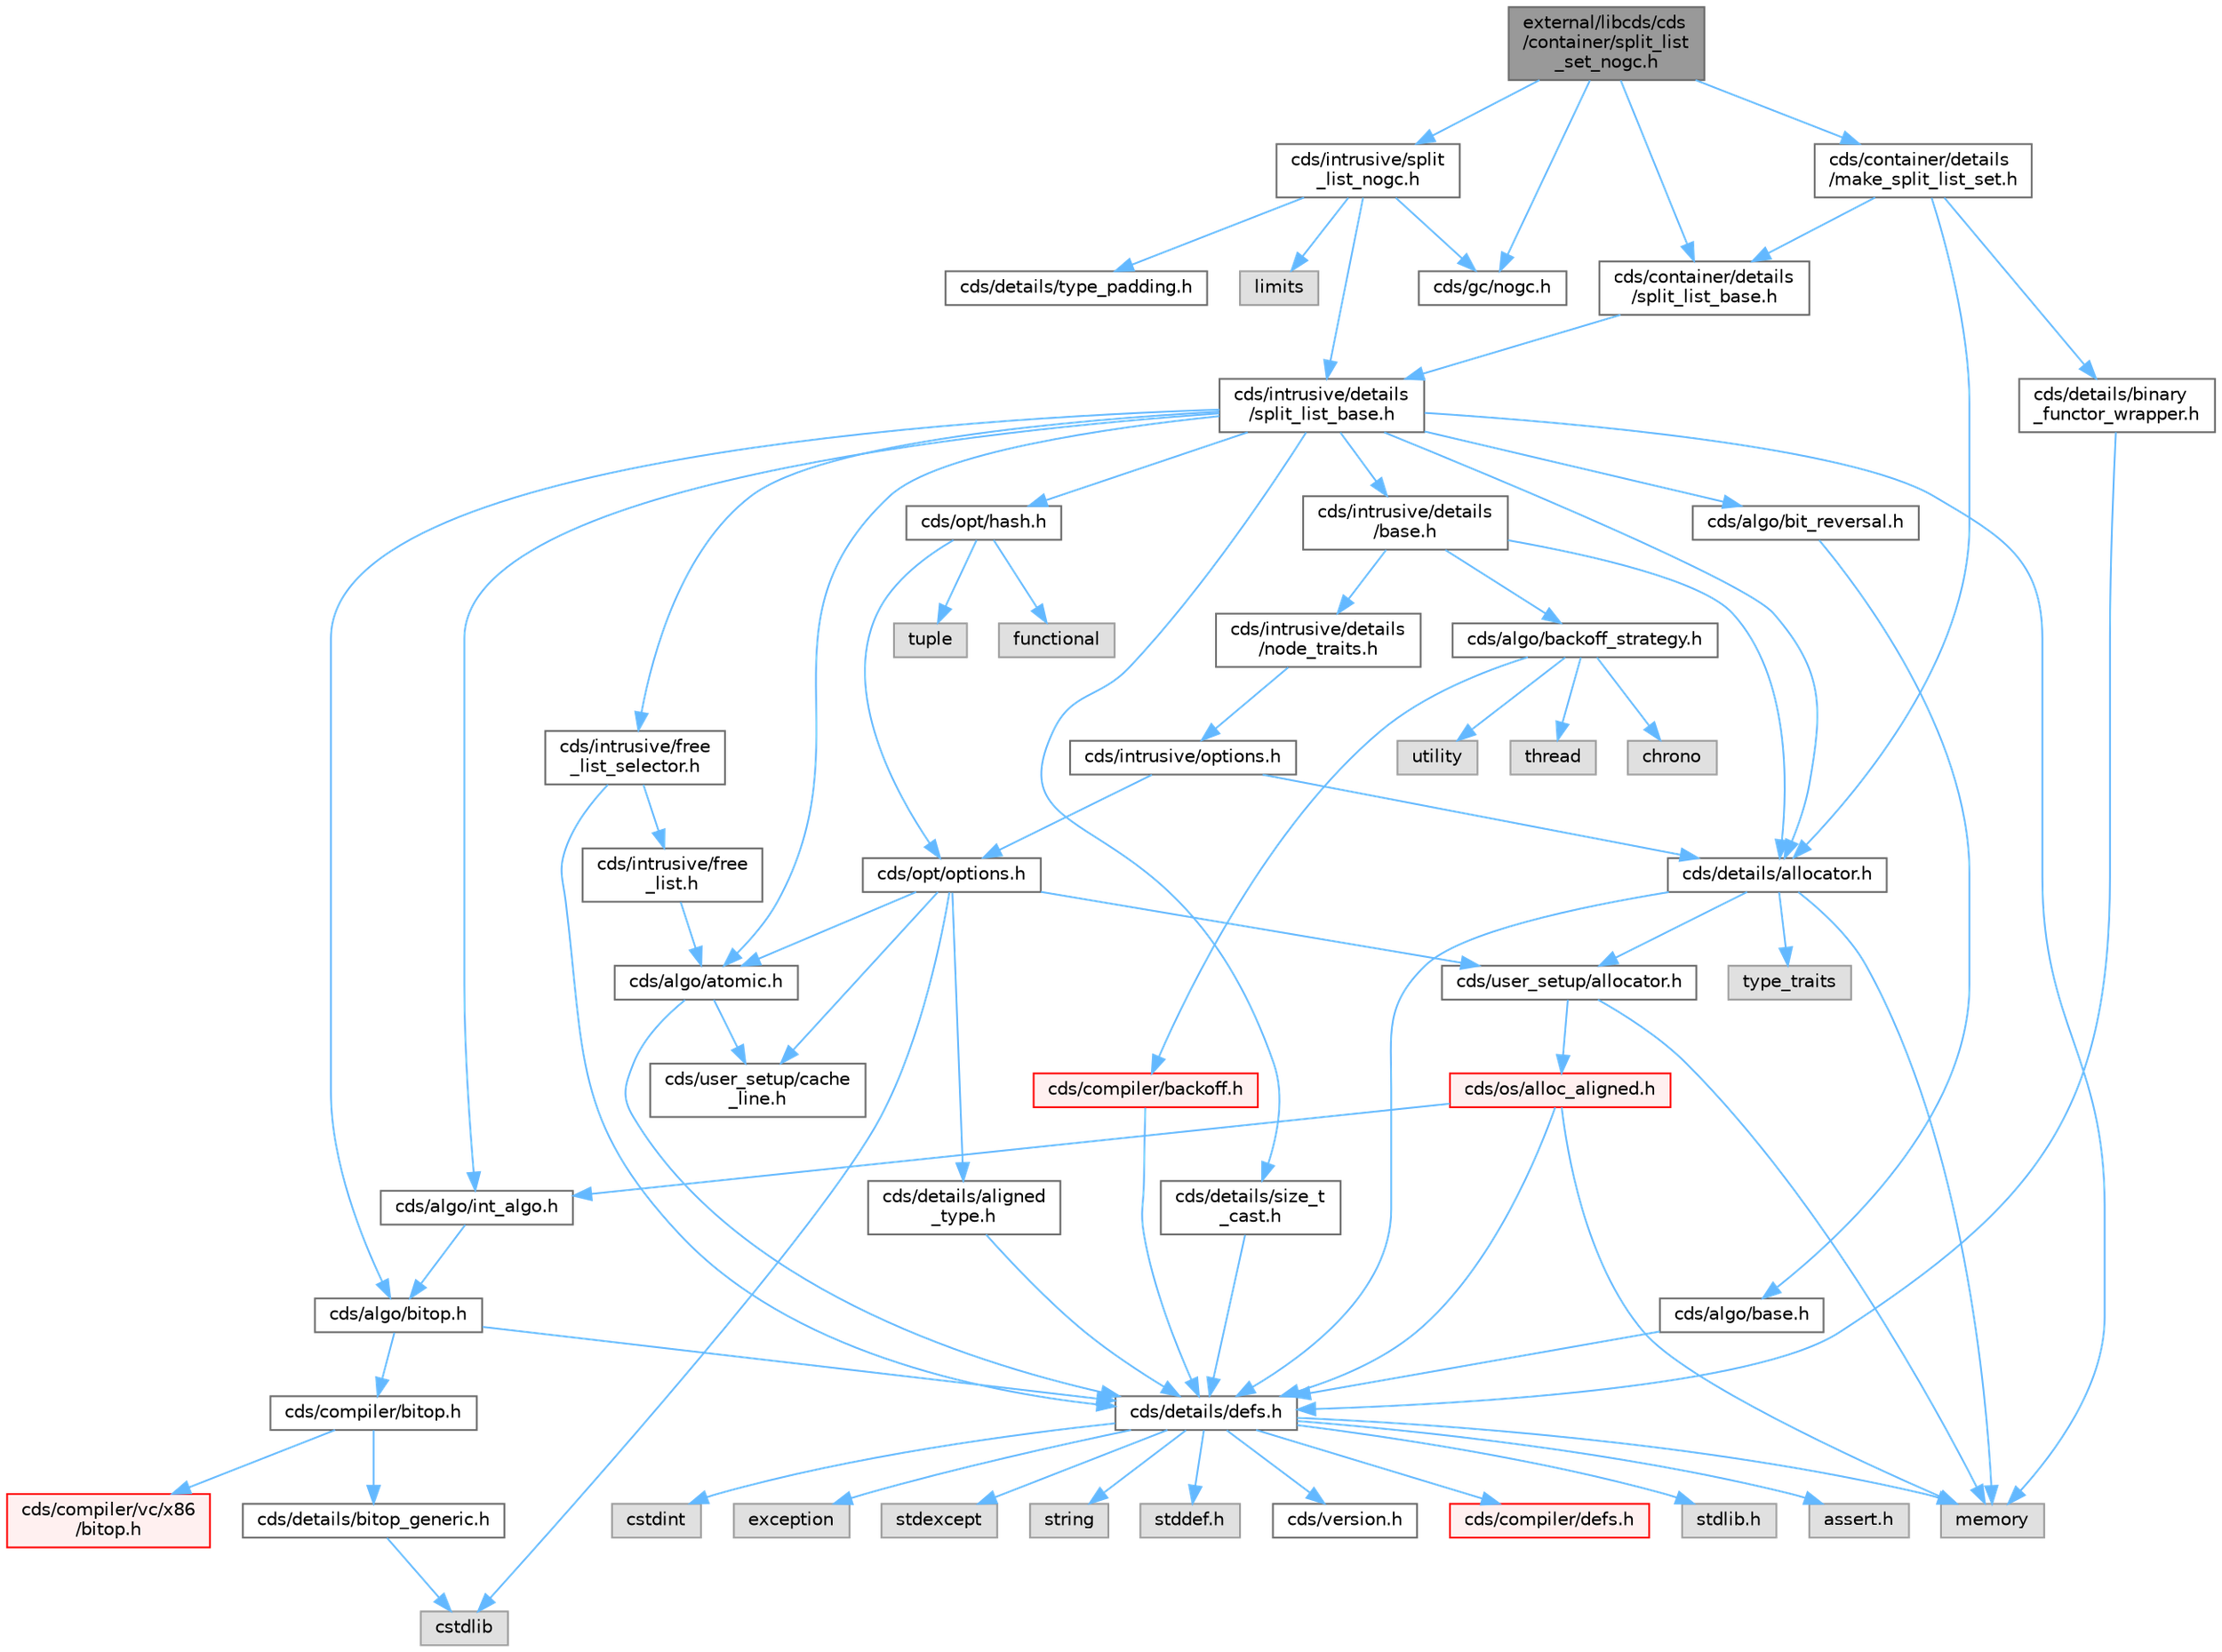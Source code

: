 digraph "external/libcds/cds/container/split_list_set_nogc.h"
{
 // LATEX_PDF_SIZE
  bgcolor="transparent";
  edge [fontname=Helvetica,fontsize=10,labelfontname=Helvetica,labelfontsize=10];
  node [fontname=Helvetica,fontsize=10,shape=box,height=0.2,width=0.4];
  Node1 [id="Node000001",label="external/libcds/cds\l/container/split_list\l_set_nogc.h",height=0.2,width=0.4,color="gray40", fillcolor="grey60", style="filled", fontcolor="black",tooltip=" "];
  Node1 -> Node2 [id="edge77_Node000001_Node000002",color="steelblue1",style="solid",tooltip=" "];
  Node2 [id="Node000002",label="cds/intrusive/split\l_list_nogc.h",height=0.2,width=0.4,color="grey40", fillcolor="white", style="filled",URL="$split__list__nogc_8h.html",tooltip=" "];
  Node2 -> Node3 [id="edge78_Node000002_Node000003",color="steelblue1",style="solid",tooltip=" "];
  Node3 [id="Node000003",label="limits",height=0.2,width=0.4,color="grey60", fillcolor="#E0E0E0", style="filled",tooltip=" "];
  Node2 -> Node4 [id="edge79_Node000002_Node000004",color="steelblue1",style="solid",tooltip=" "];
  Node4 [id="Node000004",label="cds/intrusive/details\l/split_list_base.h",height=0.2,width=0.4,color="grey40", fillcolor="white", style="filled",URL="$intrusive_2details_2split__list__base_8h.html",tooltip=" "];
  Node4 -> Node5 [id="edge80_Node000004_Node000005",color="steelblue1",style="solid",tooltip=" "];
  Node5 [id="Node000005",label="cds/intrusive/details\l/base.h",height=0.2,width=0.4,color="grey40", fillcolor="white", style="filled",URL="$external_2libcds_2cds_2intrusive_2details_2base_8h.html",tooltip=" "];
  Node5 -> Node6 [id="edge81_Node000005_Node000006",color="steelblue1",style="solid",tooltip=" "];
  Node6 [id="Node000006",label="cds/intrusive/details\l/node_traits.h",height=0.2,width=0.4,color="grey40", fillcolor="white", style="filled",URL="$node__traits_8h.html",tooltip=" "];
  Node6 -> Node7 [id="edge82_Node000006_Node000007",color="steelblue1",style="solid",tooltip=" "];
  Node7 [id="Node000007",label="cds/intrusive/options.h",height=0.2,width=0.4,color="grey40", fillcolor="white", style="filled",URL="$intrusive_2options_8h.html",tooltip=" "];
  Node7 -> Node8 [id="edge83_Node000007_Node000008",color="steelblue1",style="solid",tooltip=" "];
  Node8 [id="Node000008",label="cds/opt/options.h",height=0.2,width=0.4,color="grey40", fillcolor="white", style="filled",URL="$opt_2options_8h.html",tooltip=" "];
  Node8 -> Node9 [id="edge84_Node000008_Node000009",color="steelblue1",style="solid",tooltip=" "];
  Node9 [id="Node000009",label="cstdlib",height=0.2,width=0.4,color="grey60", fillcolor="#E0E0E0", style="filled",tooltip=" "];
  Node8 -> Node10 [id="edge85_Node000008_Node000010",color="steelblue1",style="solid",tooltip=" "];
  Node10 [id="Node000010",label="cds/details/aligned\l_type.h",height=0.2,width=0.4,color="grey40", fillcolor="white", style="filled",URL="$aligned__type_8h.html",tooltip=" "];
  Node10 -> Node11 [id="edge86_Node000010_Node000011",color="steelblue1",style="solid",tooltip=" "];
  Node11 [id="Node000011",label="cds/details/defs.h",height=0.2,width=0.4,color="grey40", fillcolor="white", style="filled",URL="$details_2defs_8h.html",tooltip=" "];
  Node11 -> Node12 [id="edge87_Node000011_Node000012",color="steelblue1",style="solid",tooltip=" "];
  Node12 [id="Node000012",label="stddef.h",height=0.2,width=0.4,color="grey60", fillcolor="#E0E0E0", style="filled",tooltip=" "];
  Node11 -> Node13 [id="edge88_Node000011_Node000013",color="steelblue1",style="solid",tooltip=" "];
  Node13 [id="Node000013",label="stdlib.h",height=0.2,width=0.4,color="grey60", fillcolor="#E0E0E0", style="filled",tooltip=" "];
  Node11 -> Node14 [id="edge89_Node000011_Node000014",color="steelblue1",style="solid",tooltip=" "];
  Node14 [id="Node000014",label="assert.h",height=0.2,width=0.4,color="grey60", fillcolor="#E0E0E0", style="filled",tooltip=" "];
  Node11 -> Node15 [id="edge90_Node000011_Node000015",color="steelblue1",style="solid",tooltip=" "];
  Node15 [id="Node000015",label="cstdint",height=0.2,width=0.4,color="grey60", fillcolor="#E0E0E0", style="filled",tooltip=" "];
  Node11 -> Node16 [id="edge91_Node000011_Node000016",color="steelblue1",style="solid",tooltip=" "];
  Node16 [id="Node000016",label="exception",height=0.2,width=0.4,color="grey60", fillcolor="#E0E0E0", style="filled",tooltip=" "];
  Node11 -> Node17 [id="edge92_Node000011_Node000017",color="steelblue1",style="solid",tooltip=" "];
  Node17 [id="Node000017",label="stdexcept",height=0.2,width=0.4,color="grey60", fillcolor="#E0E0E0", style="filled",tooltip=" "];
  Node11 -> Node18 [id="edge93_Node000011_Node000018",color="steelblue1",style="solid",tooltip=" "];
  Node18 [id="Node000018",label="string",height=0.2,width=0.4,color="grey60", fillcolor="#E0E0E0", style="filled",tooltip=" "];
  Node11 -> Node19 [id="edge94_Node000011_Node000019",color="steelblue1",style="solid",tooltip=" "];
  Node19 [id="Node000019",label="memory",height=0.2,width=0.4,color="grey60", fillcolor="#E0E0E0", style="filled",tooltip=" "];
  Node11 -> Node20 [id="edge95_Node000011_Node000020",color="steelblue1",style="solid",tooltip=" "];
  Node20 [id="Node000020",label="cds/version.h",height=0.2,width=0.4,color="grey40", fillcolor="white", style="filled",URL="$external_2libcds_2cds_2version_8h.html",tooltip=" "];
  Node11 -> Node21 [id="edge96_Node000011_Node000021",color="steelblue1",style="solid",tooltip=" "];
  Node21 [id="Node000021",label="cds/compiler/defs.h",height=0.2,width=0.4,color="red", fillcolor="#FFF0F0", style="filled",URL="$compiler_2defs_8h.html",tooltip=" "];
  Node8 -> Node24 [id="edge97_Node000008_Node000024",color="steelblue1",style="solid",tooltip=" "];
  Node24 [id="Node000024",label="cds/user_setup/allocator.h",height=0.2,width=0.4,color="grey40", fillcolor="white", style="filled",URL="$external_2libcds_2cds_2user__setup_2allocator_8h.html",tooltip="Default implementation of allocator classes."];
  Node24 -> Node19 [id="edge98_Node000024_Node000019",color="steelblue1",style="solid",tooltip=" "];
  Node24 -> Node25 [id="edge99_Node000024_Node000025",color="steelblue1",style="solid",tooltip=" "];
  Node25 [id="Node000025",label="cds/os/alloc_aligned.h",height=0.2,width=0.4,color="red", fillcolor="#FFF0F0", style="filled",URL="$alloc__aligned_8h.html",tooltip=" "];
  Node25 -> Node11 [id="edge100_Node000025_Node000011",color="steelblue1",style="solid",tooltip=" "];
  Node25 -> Node19 [id="edge101_Node000025_Node000019",color="steelblue1",style="solid",tooltip=" "];
  Node25 -> Node29 [id="edge102_Node000025_Node000029",color="steelblue1",style="solid",tooltip=" "];
  Node29 [id="Node000029",label="cds/algo/int_algo.h",height=0.2,width=0.4,color="grey40", fillcolor="white", style="filled",URL="$int__algo_8h.html",tooltip=" "];
  Node29 -> Node30 [id="edge103_Node000029_Node000030",color="steelblue1",style="solid",tooltip=" "];
  Node30 [id="Node000030",label="cds/algo/bitop.h",height=0.2,width=0.4,color="grey40", fillcolor="white", style="filled",URL="$algo_2bitop_8h.html",tooltip=" "];
  Node30 -> Node11 [id="edge104_Node000030_Node000011",color="steelblue1",style="solid",tooltip=" "];
  Node30 -> Node31 [id="edge105_Node000030_Node000031",color="steelblue1",style="solid",tooltip=" "];
  Node31 [id="Node000031",label="cds/compiler/bitop.h",height=0.2,width=0.4,color="grey40", fillcolor="white", style="filled",URL="$compiler_2bitop_8h.html",tooltip=" "];
  Node31 -> Node32 [id="edge106_Node000031_Node000032",color="steelblue1",style="solid",tooltip=" "];
  Node32 [id="Node000032",label="cds/compiler/vc/x86\l/bitop.h",height=0.2,width=0.4,color="red", fillcolor="#FFF0F0", style="filled",URL="$compiler_2vc_2x86_2bitop_8h.html",tooltip=" "];
  Node31 -> Node35 [id="edge107_Node000031_Node000035",color="steelblue1",style="solid",tooltip=" "];
  Node35 [id="Node000035",label="cds/details/bitop_generic.h",height=0.2,width=0.4,color="grey40", fillcolor="white", style="filled",URL="$bitop__generic_8h.html",tooltip=" "];
  Node35 -> Node9 [id="edge108_Node000035_Node000009",color="steelblue1",style="solid",tooltip=" "];
  Node8 -> Node39 [id="edge109_Node000008_Node000039",color="steelblue1",style="solid",tooltip=" "];
  Node39 [id="Node000039",label="cds/user_setup/cache\l_line.h",height=0.2,width=0.4,color="grey40", fillcolor="white", style="filled",URL="$cache__line_8h.html",tooltip="Cache-line size definition"];
  Node8 -> Node40 [id="edge110_Node000008_Node000040",color="steelblue1",style="solid",tooltip=" "];
  Node40 [id="Node000040",label="cds/algo/atomic.h",height=0.2,width=0.4,color="grey40", fillcolor="white", style="filled",URL="$external_2libcds_2cds_2algo_2atomic_8h.html",tooltip=" "];
  Node40 -> Node11 [id="edge111_Node000040_Node000011",color="steelblue1",style="solid",tooltip=" "];
  Node40 -> Node39 [id="edge112_Node000040_Node000039",color="steelblue1",style="solid",tooltip=" "];
  Node7 -> Node41 [id="edge113_Node000007_Node000041",color="steelblue1",style="solid",tooltip=" "];
  Node41 [id="Node000041",label="cds/details/allocator.h",height=0.2,width=0.4,color="grey40", fillcolor="white", style="filled",URL="$external_2libcds_2cds_2details_2allocator_8h.html",tooltip=" "];
  Node41 -> Node42 [id="edge114_Node000041_Node000042",color="steelblue1",style="solid",tooltip=" "];
  Node42 [id="Node000042",label="type_traits",height=0.2,width=0.4,color="grey60", fillcolor="#E0E0E0", style="filled",tooltip=" "];
  Node41 -> Node19 [id="edge115_Node000041_Node000019",color="steelblue1",style="solid",tooltip=" "];
  Node41 -> Node11 [id="edge116_Node000041_Node000011",color="steelblue1",style="solid",tooltip=" "];
  Node41 -> Node24 [id="edge117_Node000041_Node000024",color="steelblue1",style="solid",tooltip=" "];
  Node5 -> Node41 [id="edge118_Node000005_Node000041",color="steelblue1",style="solid",tooltip=" "];
  Node5 -> Node43 [id="edge119_Node000005_Node000043",color="steelblue1",style="solid",tooltip=" "];
  Node43 [id="Node000043",label="cds/algo/backoff_strategy.h",height=0.2,width=0.4,color="grey40", fillcolor="white", style="filled",URL="$backoff__strategy_8h.html",tooltip=" "];
  Node43 -> Node38 [id="edge120_Node000043_Node000038",color="steelblue1",style="solid",tooltip=" "];
  Node38 [id="Node000038",label="utility",height=0.2,width=0.4,color="grey60", fillcolor="#E0E0E0", style="filled",tooltip=" "];
  Node43 -> Node34 [id="edge121_Node000043_Node000034",color="steelblue1",style="solid",tooltip=" "];
  Node34 [id="Node000034",label="thread",height=0.2,width=0.4,color="grey60", fillcolor="#E0E0E0", style="filled",tooltip=" "];
  Node43 -> Node44 [id="edge122_Node000043_Node000044",color="steelblue1",style="solid",tooltip=" "];
  Node44 [id="Node000044",label="chrono",height=0.2,width=0.4,color="grey60", fillcolor="#E0E0E0", style="filled",tooltip=" "];
  Node43 -> Node45 [id="edge123_Node000043_Node000045",color="steelblue1",style="solid",tooltip=" "];
  Node45 [id="Node000045",label="cds/compiler/backoff.h",height=0.2,width=0.4,color="red", fillcolor="#FFF0F0", style="filled",URL="$backoff_8h.html",tooltip=" "];
  Node45 -> Node11 [id="edge124_Node000045_Node000011",color="steelblue1",style="solid",tooltip=" "];
  Node4 -> Node40 [id="edge125_Node000004_Node000040",color="steelblue1",style="solid",tooltip=" "];
  Node4 -> Node47 [id="edge126_Node000004_Node000047",color="steelblue1",style="solid",tooltip=" "];
  Node47 [id="Node000047",label="cds/algo/bit_reversal.h",height=0.2,width=0.4,color="grey40", fillcolor="white", style="filled",URL="$bit__reversal_8h.html",tooltip=" "];
  Node47 -> Node48 [id="edge127_Node000047_Node000048",color="steelblue1",style="solid",tooltip=" "];
  Node48 [id="Node000048",label="cds/algo/base.h",height=0.2,width=0.4,color="grey40", fillcolor="white", style="filled",URL="$external_2libcds_2cds_2algo_2base_8h.html",tooltip=" "];
  Node48 -> Node11 [id="edge128_Node000048_Node000011",color="steelblue1",style="solid",tooltip=" "];
  Node4 -> Node41 [id="edge129_Node000004_Node000041",color="steelblue1",style="solid",tooltip=" "];
  Node4 -> Node29 [id="edge130_Node000004_Node000029",color="steelblue1",style="solid",tooltip=" "];
  Node4 -> Node30 [id="edge131_Node000004_Node000030",color="steelblue1",style="solid",tooltip=" "];
  Node4 -> Node49 [id="edge132_Node000004_Node000049",color="steelblue1",style="solid",tooltip=" "];
  Node49 [id="Node000049",label="cds/opt/hash.h",height=0.2,width=0.4,color="grey40", fillcolor="white", style="filled",URL="$external_2libcds_2cds_2opt_2hash_8h.html",tooltip=" "];
  Node49 -> Node50 [id="edge133_Node000049_Node000050",color="steelblue1",style="solid",tooltip=" "];
  Node50 [id="Node000050",label="tuple",height=0.2,width=0.4,color="grey60", fillcolor="#E0E0E0", style="filled",tooltip=" "];
  Node49 -> Node51 [id="edge134_Node000049_Node000051",color="steelblue1",style="solid",tooltip=" "];
  Node51 [id="Node000051",label="functional",height=0.2,width=0.4,color="grey60", fillcolor="#E0E0E0", style="filled",tooltip=" "];
  Node49 -> Node8 [id="edge135_Node000049_Node000008",color="steelblue1",style="solid",tooltip=" "];
  Node4 -> Node52 [id="edge136_Node000004_Node000052",color="steelblue1",style="solid",tooltip=" "];
  Node52 [id="Node000052",label="cds/intrusive/free\l_list_selector.h",height=0.2,width=0.4,color="grey40", fillcolor="white", style="filled",URL="$free__list__selector_8h.html",tooltip=" "];
  Node52 -> Node11 [id="edge137_Node000052_Node000011",color="steelblue1",style="solid",tooltip=" "];
  Node52 -> Node53 [id="edge138_Node000052_Node000053",color="steelblue1",style="solid",tooltip=" "];
  Node53 [id="Node000053",label="cds/intrusive/free\l_list.h",height=0.2,width=0.4,color="grey40", fillcolor="white", style="filled",URL="$free__list_8h.html",tooltip=" "];
  Node53 -> Node40 [id="edge139_Node000053_Node000040",color="steelblue1",style="solid",tooltip=" "];
  Node4 -> Node54 [id="edge140_Node000004_Node000054",color="steelblue1",style="solid",tooltip=" "];
  Node54 [id="Node000054",label="cds/details/size_t\l_cast.h",height=0.2,width=0.4,color="grey40", fillcolor="white", style="filled",URL="$size__t__cast_8h.html",tooltip=" "];
  Node54 -> Node11 [id="edge141_Node000054_Node000011",color="steelblue1",style="solid",tooltip=" "];
  Node4 -> Node19 [id="edge142_Node000004_Node000019",color="steelblue1",style="solid",tooltip=" "];
  Node2 -> Node55 [id="edge143_Node000002_Node000055",color="steelblue1",style="solid",tooltip=" "];
  Node55 [id="Node000055",label="cds/gc/nogc.h",height=0.2,width=0.4,color="grey40", fillcolor="white", style="filled",URL="$nogc_8h.html",tooltip=" "];
  Node2 -> Node56 [id="edge144_Node000002_Node000056",color="steelblue1",style="solid",tooltip=" "];
  Node56 [id="Node000056",label="cds/details/type_padding.h",height=0.2,width=0.4,color="grey40", fillcolor="white", style="filled",URL="$type__padding_8h.html",tooltip=" "];
  Node1 -> Node57 [id="edge145_Node000001_Node000057",color="steelblue1",style="solid",tooltip=" "];
  Node57 [id="Node000057",label="cds/container/details\l/split_list_base.h",height=0.2,width=0.4,color="grey40", fillcolor="white", style="filled",URL="$container_2details_2split__list__base_8h.html",tooltip=" "];
  Node57 -> Node4 [id="edge146_Node000057_Node000004",color="steelblue1",style="solid",tooltip=" "];
  Node1 -> Node55 [id="edge147_Node000001_Node000055",color="steelblue1",style="solid",tooltip=" "];
  Node1 -> Node58 [id="edge148_Node000001_Node000058",color="steelblue1",style="solid",tooltip=" "];
  Node58 [id="Node000058",label="cds/container/details\l/make_split_list_set.h",height=0.2,width=0.4,color="grey40", fillcolor="white", style="filled",URL="$make__split__list__set_8h.html",tooltip=" "];
  Node58 -> Node57 [id="edge149_Node000058_Node000057",color="steelblue1",style="solid",tooltip=" "];
  Node58 -> Node41 [id="edge150_Node000058_Node000041",color="steelblue1",style="solid",tooltip=" "];
  Node58 -> Node59 [id="edge151_Node000058_Node000059",color="steelblue1",style="solid",tooltip=" "];
  Node59 [id="Node000059",label="cds/details/binary\l_functor_wrapper.h",height=0.2,width=0.4,color="grey40", fillcolor="white", style="filled",URL="$binary__functor__wrapper_8h.html",tooltip=" "];
  Node59 -> Node11 [id="edge152_Node000059_Node000011",color="steelblue1",style="solid",tooltip=" "];
}
